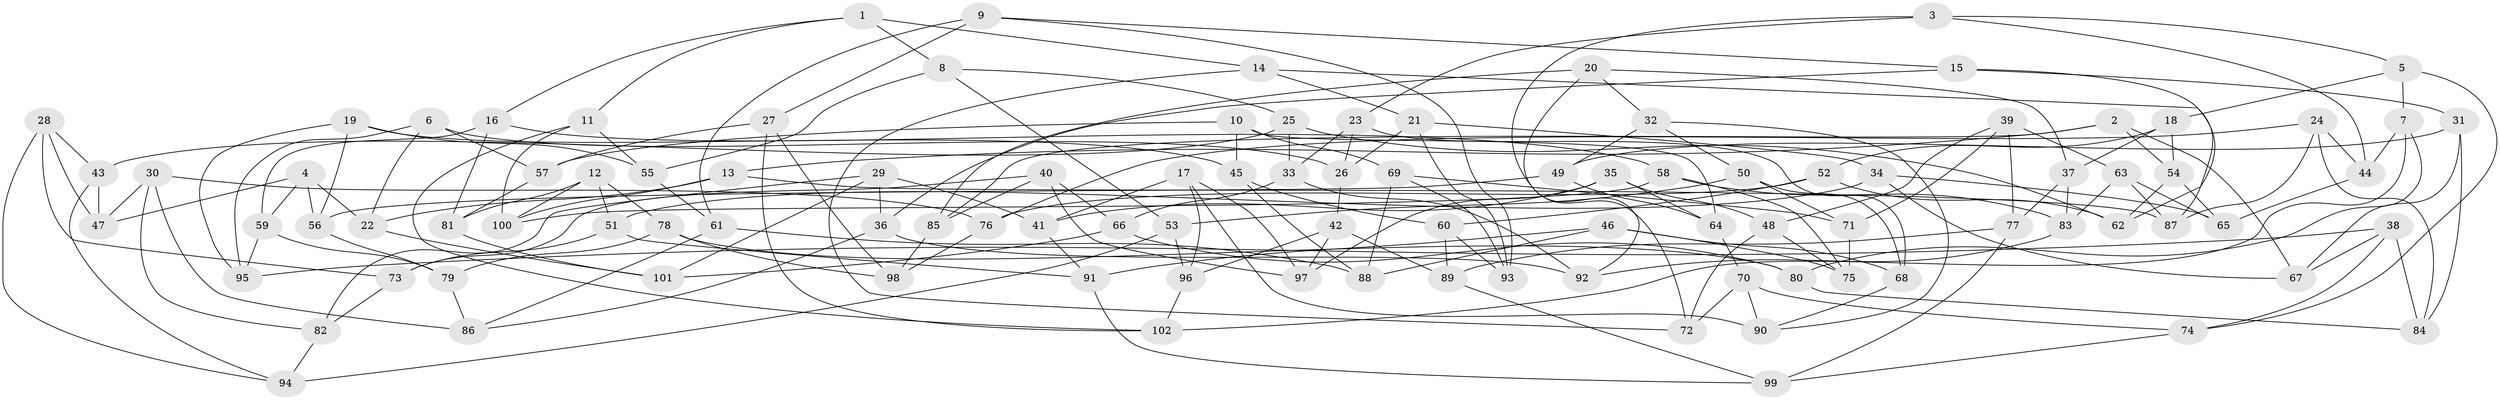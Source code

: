 // Generated by graph-tools (version 1.1) at 2025/50/03/09/25 03:50:56]
// undirected, 102 vertices, 204 edges
graph export_dot {
graph [start="1"]
  node [color=gray90,style=filled];
  1;
  2;
  3;
  4;
  5;
  6;
  7;
  8;
  9;
  10;
  11;
  12;
  13;
  14;
  15;
  16;
  17;
  18;
  19;
  20;
  21;
  22;
  23;
  24;
  25;
  26;
  27;
  28;
  29;
  30;
  31;
  32;
  33;
  34;
  35;
  36;
  37;
  38;
  39;
  40;
  41;
  42;
  43;
  44;
  45;
  46;
  47;
  48;
  49;
  50;
  51;
  52;
  53;
  54;
  55;
  56;
  57;
  58;
  59;
  60;
  61;
  62;
  63;
  64;
  65;
  66;
  67;
  68;
  69;
  70;
  71;
  72;
  73;
  74;
  75;
  76;
  77;
  78;
  79;
  80;
  81;
  82;
  83;
  84;
  85;
  86;
  87;
  88;
  89;
  90;
  91;
  92;
  93;
  94;
  95;
  96;
  97;
  98;
  99;
  100;
  101;
  102;
  1 -- 14;
  1 -- 16;
  1 -- 11;
  1 -- 8;
  2 -- 54;
  2 -- 67;
  2 -- 13;
  2 -- 85;
  3 -- 5;
  3 -- 44;
  3 -- 23;
  3 -- 72;
  4 -- 56;
  4 -- 47;
  4 -- 22;
  4 -- 59;
  5 -- 7;
  5 -- 74;
  5 -- 18;
  6 -- 22;
  6 -- 95;
  6 -- 26;
  6 -- 57;
  7 -- 102;
  7 -- 80;
  7 -- 44;
  8 -- 25;
  8 -- 53;
  8 -- 55;
  9 -- 61;
  9 -- 15;
  9 -- 93;
  9 -- 27;
  10 -- 69;
  10 -- 57;
  10 -- 64;
  10 -- 45;
  11 -- 102;
  11 -- 55;
  11 -- 100;
  12 -- 81;
  12 -- 51;
  12 -- 78;
  12 -- 100;
  13 -- 22;
  13 -- 100;
  13 -- 87;
  14 -- 87;
  14 -- 21;
  14 -- 72;
  15 -- 62;
  15 -- 31;
  15 -- 36;
  16 -- 58;
  16 -- 81;
  16 -- 59;
  17 -- 90;
  17 -- 96;
  17 -- 97;
  17 -- 41;
  18 -- 37;
  18 -- 54;
  18 -- 52;
  19 -- 56;
  19 -- 95;
  19 -- 45;
  19 -- 55;
  20 -- 37;
  20 -- 32;
  20 -- 85;
  20 -- 92;
  21 -- 26;
  21 -- 34;
  21 -- 93;
  22 -- 101;
  23 -- 33;
  23 -- 26;
  23 -- 68;
  24 -- 76;
  24 -- 84;
  24 -- 87;
  24 -- 44;
  25 -- 43;
  25 -- 62;
  25 -- 33;
  26 -- 42;
  27 -- 57;
  27 -- 102;
  27 -- 98;
  28 -- 94;
  28 -- 43;
  28 -- 73;
  28 -- 47;
  29 -- 41;
  29 -- 101;
  29 -- 82;
  29 -- 36;
  30 -- 76;
  30 -- 86;
  30 -- 47;
  30 -- 82;
  31 -- 84;
  31 -- 67;
  31 -- 49;
  32 -- 50;
  32 -- 90;
  32 -- 49;
  33 -- 92;
  33 -- 66;
  34 -- 67;
  34 -- 65;
  34 -- 51;
  35 -- 97;
  35 -- 41;
  35 -- 48;
  35 -- 64;
  36 -- 86;
  36 -- 92;
  37 -- 77;
  37 -- 83;
  38 -- 95;
  38 -- 84;
  38 -- 74;
  38 -- 67;
  39 -- 63;
  39 -- 77;
  39 -- 71;
  39 -- 48;
  40 -- 97;
  40 -- 66;
  40 -- 85;
  40 -- 73;
  41 -- 91;
  42 -- 89;
  42 -- 97;
  42 -- 96;
  43 -- 94;
  43 -- 47;
  44 -- 65;
  45 -- 60;
  45 -- 88;
  46 -- 91;
  46 -- 75;
  46 -- 68;
  46 -- 88;
  48 -- 75;
  48 -- 72;
  49 -- 64;
  49 -- 56;
  50 -- 71;
  50 -- 53;
  50 -- 68;
  51 -- 91;
  51 -- 73;
  52 -- 62;
  52 -- 60;
  52 -- 76;
  53 -- 94;
  53 -- 96;
  54 -- 65;
  54 -- 62;
  55 -- 61;
  56 -- 79;
  57 -- 81;
  58 -- 100;
  58 -- 75;
  58 -- 83;
  59 -- 95;
  59 -- 79;
  60 -- 89;
  60 -- 93;
  61 -- 86;
  61 -- 88;
  63 -- 83;
  63 -- 65;
  63 -- 87;
  64 -- 70;
  66 -- 80;
  66 -- 101;
  68 -- 90;
  69 -- 71;
  69 -- 88;
  69 -- 93;
  70 -- 74;
  70 -- 90;
  70 -- 72;
  71 -- 75;
  73 -- 82;
  74 -- 99;
  76 -- 98;
  77 -- 99;
  77 -- 89;
  78 -- 79;
  78 -- 80;
  78 -- 98;
  79 -- 86;
  80 -- 84;
  81 -- 101;
  82 -- 94;
  83 -- 92;
  85 -- 98;
  89 -- 99;
  91 -- 99;
  96 -- 102;
}

